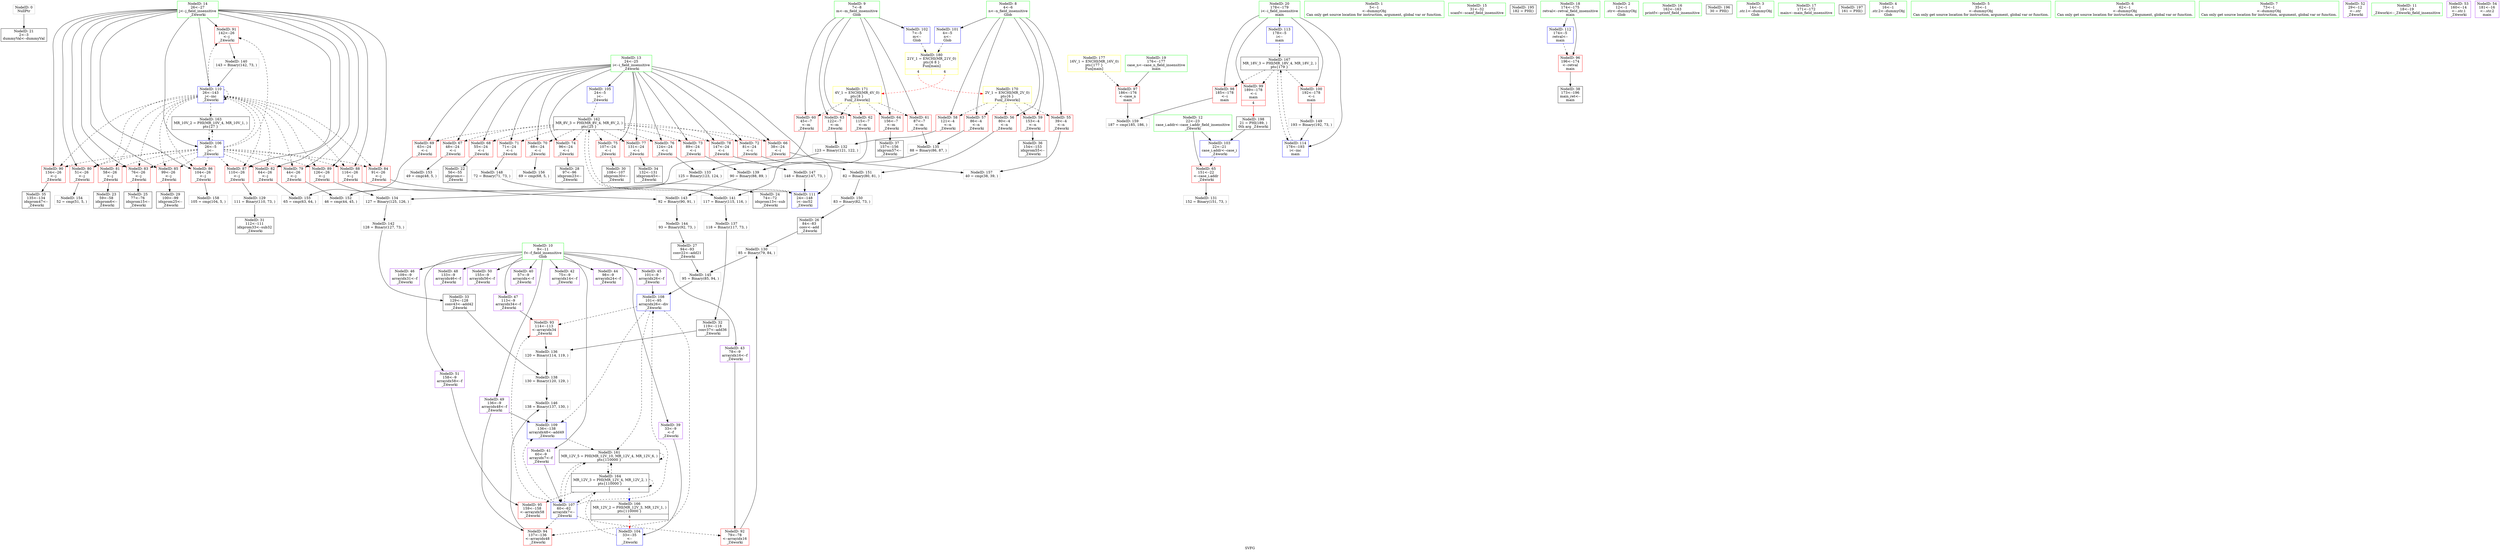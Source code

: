 digraph "SVFG" {
	label="SVFG";

	Node0x55bad9ab93f0 [shape=record,color=grey,label="{NodeID: 0\nNullPtr}"];
	Node0x55bad9ab93f0 -> Node0x55bad9ace8b0[style=solid];
	Node0x55bad9ae36b0 [shape=record,color=yellow,style=double,label="{NodeID: 180\n21V_1 = ENCHI(MR_21V_0)\npts\{6 8 \}\nFun[main]|{<s0>4|<s1>4}}"];
	Node0x55bad9ae36b0:s0 -> Node0x55bad9ae2380[style=dashed,color=red];
	Node0x55bad9ae36b0:s1 -> Node0x55bad9ae2ea0[style=dashed,color=red];
	Node0x55bad9acffa0 [shape=record,color=red,label="{NodeID: 97\n186\<--176\n\<--case_n\nmain\n}"];
	Node0x55bad9acffa0 -> Node0x55bad9ad91c0[style=solid];
	Node0x55bad9ace270 [shape=record,color=green,label="{NodeID: 14\n26\<--27\nj\<--j_field_insensitive\n_Z4worki\n}"];
	Node0x55bad9ace270 -> Node0x55bad9ad2820[style=solid];
	Node0x55bad9ace270 -> Node0x55bad9ad28f0[style=solid];
	Node0x55bad9ace270 -> Node0x55bad9ad29c0[style=solid];
	Node0x55bad9ace270 -> Node0x55bad9ad2a90[style=solid];
	Node0x55bad9ace270 -> Node0x55bad9ad2b60[style=solid];
	Node0x55bad9ace270 -> Node0x55bad9ad2c30[style=solid];
	Node0x55bad9ace270 -> Node0x55bad9ad2d00[style=solid];
	Node0x55bad9ace270 -> Node0x55bad9ad2dd0[style=solid];
	Node0x55bad9ace270 -> Node0x55bad9ad2ea0[style=solid];
	Node0x55bad9ace270 -> Node0x55bad9ad2f70[style=solid];
	Node0x55bad9ace270 -> Node0x55bad9ad3040[style=solid];
	Node0x55bad9ace270 -> Node0x55bad9ad3110[style=solid];
	Node0x55bad9ace270 -> Node0x55bad9ad31e0[style=solid];
	Node0x55bad9ace270 -> Node0x55bad9ad0750[style=solid];
	Node0x55bad9ace270 -> Node0x55bad9ad0a90[style=solid];
	Node0x55bad9ad0b60 [shape=record,color=blue,label="{NodeID: 111\n24\<--148\ni\<--inc52\n_Z4worki\n}"];
	Node0x55bad9ad0b60 -> Node0x55bad9adfb80[style=dashed];
	Node0x55bad9acee90 [shape=record,color=black,label="{NodeID: 28\n97\<--96\nidxprom23\<--\n_Z4worki\n}"];
	Node0x55bad9acf9f0 [shape=record,color=purple,label="{NodeID: 42\n75\<--9\narrayidx14\<--f\n_Z4worki\n}"];
	Node0x55bad9ad73c0 [shape=record,color=grey,label="{NodeID: 139\n90 = Binary(88, 89, )\n}"];
	Node0x55bad9ad73c0 -> Node0x55bad9ad79c0[style=solid];
	Node0x55bad9ad1570 [shape=record,color=red,label="{NodeID: 56\n80\<--4\n\<--n\n_Z4worki\n}"];
	Node0x55bad9ad1570 -> Node0x55bad9ad85c0[style=solid];
	Node0x55bad9ad88c0 [shape=record,color=grey,label="{NodeID: 153\n49 = cmp(48, 5, )\n}"];
	Node0x55bad9ad20d0 [shape=record,color=red,label="{NodeID: 70\n68\<--24\n\<--i\n_Z4worki\n}"];
	Node0x55bad9ad20d0 -> Node0x55bad9ad8d40[style=solid];
	Node0x55bad9ae1480 [shape=record,color=black,label="{NodeID: 167\nMR_18V_3 = PHI(MR_18V_4, MR_18V_2, )\npts\{179 \}\n}"];
	Node0x55bad9ae1480 -> Node0x55bad9ad0070[style=dashed];
	Node0x55bad9ae1480 -> Node0x55bad9ad0140[style=dashed];
	Node0x55bad9ae1480 -> Node0x55bad9ad0210[style=dashed];
	Node0x55bad9ae1480 -> Node0x55bad9ad0dd0[style=dashed];
	Node0x55bad9ad2c30 [shape=record,color=red,label="{NodeID: 84\n91\<--26\n\<--j\n_Z4worki\n}"];
	Node0x55bad9ad2c30 -> Node0x55bad9ad79c0[style=solid];
	Node0x55bad9ab82b0 [shape=record,color=green,label="{NodeID: 1\n5\<--1\n\<--dummyObj\nCan only get source location for instruction, argument, global var or function.}"];
	Node0x55bad9ad0070 [shape=record,color=red,label="{NodeID: 98\n185\<--178\n\<--i\nmain\n}"];
	Node0x55bad9ad0070 -> Node0x55bad9ad91c0[style=solid];
	Node0x55bad9ace340 [shape=record,color=green,label="{NodeID: 15\n31\<--32\nscanf\<--scanf_field_insensitive\n}"];
	Node0x55bad98fab60 [shape=record,color=black,label="{NodeID: 195\n182 = PHI()\n}"];
	Node0x55bad9ad0c30 [shape=record,color=blue,label="{NodeID: 112\n174\<--5\nretval\<--\nmain\n}"];
	Node0x55bad9ad0c30 -> Node0x55bad9acfed0[style=dashed];
	Node0x55bad9acef60 [shape=record,color=black,label="{NodeID: 29\n100\<--99\nidxprom25\<--\n_Z4worki\n}"];
	Node0x55bad9acfac0 [shape=record,color=purple,label="{NodeID: 43\n78\<--9\narrayidx16\<--f\n_Z4worki\n}"];
	Node0x55bad9acfac0 -> Node0x55bad9ad32b0[style=solid];
	Node0x55bad9ad7540 [shape=record,color=grey,label="{NodeID: 140\n143 = Binary(142, 73, )\n}"];
	Node0x55bad9ad7540 -> Node0x55bad9ad0a90[style=solid];
	Node0x55bad9ad1640 [shape=record,color=red,label="{NodeID: 57\n86\<--4\n\<--n\n_Z4worki\n}"];
	Node0x55bad9ad1640 -> Node0x55bad9ad6dc0[style=solid];
	Node0x55bad9ad8a40 [shape=record,color=grey,label="{NodeID: 154\n52 = cmp(51, 5, )\n}"];
	Node0x55bad9ad21a0 [shape=record,color=red,label="{NodeID: 71\n71\<--24\n\<--i\n_Z4worki\n}"];
	Node0x55bad9ad21a0 -> Node0x55bad9ad8140[style=solid];
	Node0x55bad9ad2d00 [shape=record,color=red,label="{NodeID: 85\n99\<--26\n\<--j\n_Z4worki\n}"];
	Node0x55bad9ad2d00 -> Node0x55bad9acef60[style=solid];
	Node0x55bad9acd320 [shape=record,color=green,label="{NodeID: 2\n12\<--1\n.str\<--dummyObj\nGlob }"];
	Node0x55bad9ad0140 [shape=record,color=red,label="{NodeID: 99\n189\<--178\n\<--i\nmain\n|{<s0>4}}"];
	Node0x55bad9ad0140:s0 -> Node0x55bad9aed210[style=solid,color=red];
	Node0x55bad9ace440 [shape=record,color=green,label="{NodeID: 16\n162\<--163\nprintf\<--printf_field_insensitive\n}"];
	Node0x55bad9aed010 [shape=record,color=black,label="{NodeID: 196\n30 = PHI()\n}"];
	Node0x55bad9ad0d00 [shape=record,color=blue,label="{NodeID: 113\n178\<--5\ni\<--\nmain\n}"];
	Node0x55bad9ad0d00 -> Node0x55bad9ae1480[style=dashed];
	Node0x55bad9acf030 [shape=record,color=black,label="{NodeID: 30\n108\<--107\nidxprom30\<--\n_Z4worki\n}"];
	Node0x55bad9acfb90 [shape=record,color=purple,label="{NodeID: 44\n98\<--9\narrayidx24\<--f\n_Z4worki\n}"];
	Node0x55bad9ad76c0 [shape=record,color=grey,label="{NodeID: 141\n117 = Binary(115, 116, )\n}"];
	Node0x55bad9ad76c0 -> Node0x55bad9ad70c0[style=solid];
	Node0x55bad9ad1710 [shape=record,color=red,label="{NodeID: 58\n121\<--4\n\<--n\n_Z4worki\n}"];
	Node0x55bad9ad1710 -> Node0x55bad9ad6940[style=solid];
	Node0x55bad9ad8bc0 [shape=record,color=grey,label="{NodeID: 155\n65 = cmp(63, 64, )\n}"];
	Node0x55bad9ad2270 [shape=record,color=red,label="{NodeID: 72\n81\<--24\n\<--i\n_Z4worki\n}"];
	Node0x55bad9ad2270 -> Node0x55bad9ad85c0[style=solid];
	Node0x55bad9ad2dd0 [shape=record,color=red,label="{NodeID: 86\n104\<--26\n\<--j\n_Z4worki\n}"];
	Node0x55bad9ad2dd0 -> Node0x55bad9ad9040[style=solid];
	Node0x55bad9acd3b0 [shape=record,color=green,label="{NodeID: 3\n14\<--1\n.str.1\<--dummyObj\nGlob }"];
	Node0x55bad9ad0210 [shape=record,color=red,label="{NodeID: 100\n192\<--178\n\<--i\nmain\n}"];
	Node0x55bad9ad0210 -> Node0x55bad9ad82c0[style=solid];
	Node0x55bad9ace540 [shape=record,color=green,label="{NodeID: 17\n171\<--172\nmain\<--main_field_insensitive\n}"];
	Node0x55bad9aed110 [shape=record,color=black,label="{NodeID: 197\n161 = PHI()\n}"];
	Node0x55bad9ad0dd0 [shape=record,color=blue,label="{NodeID: 114\n178\<--193\ni\<--inc\nmain\n}"];
	Node0x55bad9ad0dd0 -> Node0x55bad9ae1480[style=dashed];
	Node0x55bad9acf100 [shape=record,color=black,label="{NodeID: 31\n112\<--111\nidxprom33\<--sub32\n_Z4worki\n}"];
	Node0x55bad9acfc60 [shape=record,color=purple,label="{NodeID: 45\n101\<--9\narrayidx26\<--f\n_Z4worki\n}"];
	Node0x55bad9acfc60 -> Node0x55bad9ad08f0[style=solid];
	Node0x55bad9ad7840 [shape=record,color=grey,label="{NodeID: 142\n128 = Binary(127, 73, )\n}"];
	Node0x55bad9ad7840 -> Node0x55bad9acf2a0[style=solid];
	Node0x55bad9ad17e0 [shape=record,color=red,label="{NodeID: 59\n153\<--4\n\<--n\n_Z4worki\n}"];
	Node0x55bad9ad17e0 -> Node0x55bad9acf510[style=solid];
	Node0x55bad9ad8d40 [shape=record,color=grey,label="{NodeID: 156\n69 = cmp(68, 5, )\n}"];
	Node0x55bad9ad2340 [shape=record,color=red,label="{NodeID: 73\n89\<--24\n\<--i\n_Z4worki\n}"];
	Node0x55bad9ad2340 -> Node0x55bad9ad73c0[style=solid];
	Node0x55bad9ae2380 [shape=record,color=yellow,style=double,label="{NodeID: 170\n2V_1 = ENCHI(MR_2V_0)\npts\{6 \}\nFun[_Z4worki]}"];
	Node0x55bad9ae2380 -> Node0x55bad9ad14a0[style=dashed];
	Node0x55bad9ae2380 -> Node0x55bad9ad1570[style=dashed];
	Node0x55bad9ae2380 -> Node0x55bad9ad1640[style=dashed];
	Node0x55bad9ae2380 -> Node0x55bad9ad1710[style=dashed];
	Node0x55bad9ae2380 -> Node0x55bad9ad17e0[style=dashed];
	Node0x55bad9ad2ea0 [shape=record,color=red,label="{NodeID: 87\n110\<--26\n\<--j\n_Z4worki\n}"];
	Node0x55bad9ad2ea0 -> Node0x55bad9ad64c0[style=solid];
	Node0x55bad9acd440 [shape=record,color=green,label="{NodeID: 4\n16\<--1\n.str.2\<--dummyObj\nGlob }"];
	Node0x55bad9ad02e0 [shape=record,color=blue,label="{NodeID: 101\n4\<--5\nn\<--\nGlob }"];
	Node0x55bad9ad02e0 -> Node0x55bad9ae36b0[style=dashed];
	Node0x55bad9ace640 [shape=record,color=green,label="{NodeID: 18\n174\<--175\nretval\<--retval_field_insensitive\nmain\n}"];
	Node0x55bad9ace640 -> Node0x55bad9acfed0[style=solid];
	Node0x55bad9ace640 -> Node0x55bad9ad0c30[style=solid];
	Node0x55bad9aed210 [shape=record,color=black,label="{NodeID: 198\n21 = PHI(189, )\n0th arg _Z4worki }"];
	Node0x55bad9aed210 -> Node0x55bad9ad04e0[style=solid];
	Node0x55bad9acf1d0 [shape=record,color=black,label="{NodeID: 32\n119\<--118\nconv37\<--add36\n_Z4worki\n}"];
	Node0x55bad9acf1d0 -> Node0x55bad9ad6f40[style=solid];
	Node0x55bad9ad64c0 [shape=record,color=grey,label="{NodeID: 129\n111 = Binary(110, 73, )\n}"];
	Node0x55bad9ad64c0 -> Node0x55bad9acf100[style=solid];
	Node0x55bad9acfd30 [shape=record,color=purple,label="{NodeID: 46\n109\<--9\narrayidx31\<--f\n_Z4worki\n}"];
	Node0x55bad9ad79c0 [shape=record,color=grey,label="{NodeID: 143\n92 = Binary(90, 91, )\n}"];
	Node0x55bad9ad79c0 -> Node0x55bad9ad7b40[style=solid];
	Node0x55bad9ad18b0 [shape=record,color=red,label="{NodeID: 60\n45\<--7\n\<--m\n_Z4worki\n}"];
	Node0x55bad9ad18b0 -> Node0x55bad9ad8740[style=solid];
	Node0x55bad9ad8ec0 [shape=record,color=grey,label="{NodeID: 157\n40 = cmp(38, 39, )\n}"];
	Node0x55bad9ad2410 [shape=record,color=red,label="{NodeID: 74\n96\<--24\n\<--i\n_Z4worki\n}"];
	Node0x55bad9ad2410 -> Node0x55bad9acee90[style=solid];
	Node0x55bad9ae2ea0 [shape=record,color=yellow,style=double,label="{NodeID: 171\n4V_1 = ENCHI(MR_4V_0)\npts\{8 \}\nFun[_Z4worki]}"];
	Node0x55bad9ae2ea0 -> Node0x55bad9ad18b0[style=dashed];
	Node0x55bad9ae2ea0 -> Node0x55bad9ad1980[style=dashed];
	Node0x55bad9ae2ea0 -> Node0x55bad9ad1a50[style=dashed];
	Node0x55bad9ae2ea0 -> Node0x55bad9ad1b20[style=dashed];
	Node0x55bad9ae2ea0 -> Node0x55bad9ad1bf0[style=dashed];
	Node0x55bad9ad2f70 [shape=record,color=red,label="{NodeID: 88\n116\<--26\n\<--j\n_Z4worki\n}"];
	Node0x55bad9ad2f70 -> Node0x55bad9ad76c0[style=solid];
	Node0x55bad9acd4d0 [shape=record,color=green,label="{NodeID: 5\n35\<--1\n\<--dummyObj\nCan only get source location for instruction, argument, global var or function.}"];
	Node0x55bad9ad03e0 [shape=record,color=blue,label="{NodeID: 102\n7\<--5\nm\<--\nGlob }"];
	Node0x55bad9ad03e0 -> Node0x55bad9ae36b0[style=dashed];
	Node0x55bad9ace710 [shape=record,color=green,label="{NodeID: 19\n176\<--177\ncase_n\<--case_n_field_insensitive\nmain\n}"];
	Node0x55bad9ace710 -> Node0x55bad9acffa0[style=solid];
	Node0x55bad9acf2a0 [shape=record,color=black,label="{NodeID: 33\n129\<--128\nconv43\<--add42\n_Z4worki\n}"];
	Node0x55bad9acf2a0 -> Node0x55bad9ad7240[style=solid];
	Node0x55bad9ad6640 [shape=record,color=grey,label="{NodeID: 130\n85 = Binary(79, 84, )\n}"];
	Node0x55bad9ad6640 -> Node0x55bad9ad7cc0[style=solid];
	Node0x55bad9acfe00 [shape=record,color=purple,label="{NodeID: 47\n113\<--9\narrayidx34\<--f\n_Z4worki\n}"];
	Node0x55bad9acfe00 -> Node0x55bad9ad3380[style=solid];
	Node0x55bad9ad7b40 [shape=record,color=grey,label="{NodeID: 144\n93 = Binary(92, 73, )\n}"];
	Node0x55bad9ad7b40 -> Node0x55bad9acedc0[style=solid];
	Node0x55bad9ad1980 [shape=record,color=red,label="{NodeID: 61\n87\<--7\n\<--m\n_Z4worki\n}"];
	Node0x55bad9ad1980 -> Node0x55bad9ad6dc0[style=solid];
	Node0x55bad9ad9040 [shape=record,color=grey,label="{NodeID: 158\n105 = cmp(104, 5, )\n}"];
	Node0x55bad9ad24e0 [shape=record,color=red,label="{NodeID: 75\n107\<--24\n\<--i\n_Z4worki\n}"];
	Node0x55bad9ad24e0 -> Node0x55bad9acf030[style=solid];
	Node0x55bad9ad3040 [shape=record,color=red,label="{NodeID: 89\n126\<--26\n\<--j\n_Z4worki\n}"];
	Node0x55bad9ad3040 -> Node0x55bad9ad6c40[style=solid];
	Node0x55bad9acdd10 [shape=record,color=green,label="{NodeID: 6\n62\<--1\n\<--dummyObj\nCan only get source location for instruction, argument, global var or function.}"];
	Node0x55bad9ad04e0 [shape=record,color=blue,label="{NodeID: 103\n22\<--21\ncase_i.addr\<--case_i\n_Z4worki\n}"];
	Node0x55bad9ad04e0 -> Node0x55bad9ad1cc0[style=dashed];
	Node0x55bad9ace7e0 [shape=record,color=green,label="{NodeID: 20\n178\<--179\ni\<--i_field_insensitive\nmain\n}"];
	Node0x55bad9ace7e0 -> Node0x55bad9ad0070[style=solid];
	Node0x55bad9ace7e0 -> Node0x55bad9ad0140[style=solid];
	Node0x55bad9ace7e0 -> Node0x55bad9ad0210[style=solid];
	Node0x55bad9ace7e0 -> Node0x55bad9ad0d00[style=solid];
	Node0x55bad9ace7e0 -> Node0x55bad9ad0dd0[style=solid];
	Node0x55bad9acf370 [shape=record,color=black,label="{NodeID: 34\n132\<--131\nidxprom45\<--\n_Z4worki\n}"];
	Node0x55bad9ad67c0 [shape=record,color=grey,label="{NodeID: 131\n152 = Binary(151, 73, )\n}"];
	Node0x55bad9ad0ef0 [shape=record,color=purple,label="{NodeID: 48\n133\<--9\narrayidx46\<--f\n_Z4worki\n}"];
	Node0x55bad9ad7cc0 [shape=record,color=grey,label="{NodeID: 145\n95 = Binary(85, 94, )\n}"];
	Node0x55bad9ad7cc0 -> Node0x55bad9ad08f0[style=solid];
	Node0x55bad9ad1a50 [shape=record,color=red,label="{NodeID: 62\n115\<--7\n\<--m\n_Z4worki\n}"];
	Node0x55bad9ad1a50 -> Node0x55bad9ad76c0[style=solid];
	Node0x55bad9ad91c0 [shape=record,color=grey,label="{NodeID: 159\n187 = cmp(185, 186, )\n}"];
	Node0x55bad9ad25b0 [shape=record,color=red,label="{NodeID: 76\n124\<--24\n\<--i\n_Z4worki\n}"];
	Node0x55bad9ad25b0 -> Node0x55bad9ad6ac0[style=solid];
	Node0x55bad9ad3110 [shape=record,color=red,label="{NodeID: 90\n134\<--26\n\<--j\n_Z4worki\n}"];
	Node0x55bad9ad3110 -> Node0x55bad9acf440[style=solid];
	Node0x55bad9acdda0 [shape=record,color=green,label="{NodeID: 7\n73\<--1\n\<--dummyObj\nCan only get source location for instruction, argument, global var or function.}"];
	Node0x55bad9ad05b0 [shape=record,color=blue,label="{NodeID: 104\n33\<--35\n\<--\n_Z4worki\n}"];
	Node0x55bad9ad05b0 -> Node0x55bad9ae0580[style=dashed];
	Node0x55bad9ace8b0 [shape=record,color=black,label="{NodeID: 21\n2\<--3\ndummyVal\<--dummyVal\n}"];
	Node0x55bad9acf440 [shape=record,color=black,label="{NodeID: 35\n135\<--134\nidxprom47\<--\n_Z4worki\n}"];
	Node0x55bad9ad6940 [shape=record,color=grey,label="{NodeID: 132\n123 = Binary(121, 122, )\n}"];
	Node0x55bad9ad6940 -> Node0x55bad9ad6ac0[style=solid];
	Node0x55bad9ad0fc0 [shape=record,color=purple,label="{NodeID: 49\n136\<--9\narrayidx48\<--f\n_Z4worki\n}"];
	Node0x55bad9ad0fc0 -> Node0x55bad9ad3450[style=solid];
	Node0x55bad9ad0fc0 -> Node0x55bad9ad09c0[style=solid];
	Node0x55bad9ad7e40 [shape=record,color=grey,label="{NodeID: 146\n138 = Binary(137, 130, )\n}"];
	Node0x55bad9ad7e40 -> Node0x55bad9ad09c0[style=solid];
	Node0x55bad9ad1b20 [shape=record,color=red,label="{NodeID: 63\n122\<--7\n\<--m\n_Z4worki\n}"];
	Node0x55bad9ad1b20 -> Node0x55bad9ad6940[style=solid];
	Node0x55bad9ad2680 [shape=record,color=red,label="{NodeID: 77\n131\<--24\n\<--i\n_Z4worki\n}"];
	Node0x55bad9ad2680 -> Node0x55bad9acf370[style=solid];
	Node0x55bad9ad31e0 [shape=record,color=red,label="{NodeID: 91\n142\<--26\n\<--j\n_Z4worki\n}"];
	Node0x55bad9ad31e0 -> Node0x55bad9ad7540[style=solid];
	Node0x55bad9acde30 [shape=record,color=green,label="{NodeID: 8\n4\<--6\nn\<--n_field_insensitive\nGlob }"];
	Node0x55bad9acde30 -> Node0x55bad9ad14a0[style=solid];
	Node0x55bad9acde30 -> Node0x55bad9ad1570[style=solid];
	Node0x55bad9acde30 -> Node0x55bad9ad1640[style=solid];
	Node0x55bad9acde30 -> Node0x55bad9ad1710[style=solid];
	Node0x55bad9acde30 -> Node0x55bad9ad17e0[style=solid];
	Node0x55bad9acde30 -> Node0x55bad9ad02e0[style=solid];
	Node0x55bad9ad0680 [shape=record,color=blue,label="{NodeID: 105\n24\<--5\ni\<--\n_Z4worki\n}"];
	Node0x55bad9ad0680 -> Node0x55bad9adfb80[style=dashed];
	Node0x55bad9ace9b0 [shape=record,color=black,label="{NodeID: 22\n56\<--55\nidxprom\<--\n_Z4worki\n}"];
	Node0x55bad9acf510 [shape=record,color=black,label="{NodeID: 36\n154\<--153\nidxprom55\<--\n_Z4worki\n}"];
	Node0x55bad9ad6ac0 [shape=record,color=grey,label="{NodeID: 133\n125 = Binary(123, 124, )\n}"];
	Node0x55bad9ad6ac0 -> Node0x55bad9ad6c40[style=solid];
	Node0x55bad9ad1090 [shape=record,color=purple,label="{NodeID: 50\n155\<--9\narrayidx56\<--f\n_Z4worki\n}"];
	Node0x55bad9ad7fc0 [shape=record,color=grey,label="{NodeID: 147\n148 = Binary(147, 73, )\n}"];
	Node0x55bad9ad7fc0 -> Node0x55bad9ad0b60[style=solid];
	Node0x55bad9ad1bf0 [shape=record,color=red,label="{NodeID: 64\n156\<--7\n\<--m\n_Z4worki\n}"];
	Node0x55bad9ad1bf0 -> Node0x55bad9acf5e0[style=solid];
	Node0x55bad9adf680 [shape=record,color=black,label="{NodeID: 161\nMR_12V_5 = PHI(MR_12V_10, MR_12V_4, MR_12V_6, )\npts\{110000 \}\n}"];
	Node0x55bad9adf680 -> Node0x55bad9ad0820[style=dashed];
	Node0x55bad9adf680 -> Node0x55bad9adf680[style=dashed];
	Node0x55bad9adf680 -> Node0x55bad9ae0580[style=dashed];
	Node0x55bad9ad2750 [shape=record,color=red,label="{NodeID: 78\n147\<--24\n\<--i\n_Z4worki\n}"];
	Node0x55bad9ad2750 -> Node0x55bad9ad7fc0[style=solid];
	Node0x55bad9ad32b0 [shape=record,color=red,label="{NodeID: 92\n79\<--78\n\<--arrayidx16\n_Z4worki\n}"];
	Node0x55bad9ad32b0 -> Node0x55bad9ad6640[style=solid];
	Node0x55bad9acdec0 [shape=record,color=green,label="{NodeID: 9\n7\<--8\nm\<--m_field_insensitive\nGlob }"];
	Node0x55bad9acdec0 -> Node0x55bad9ad18b0[style=solid];
	Node0x55bad9acdec0 -> Node0x55bad9ad1980[style=solid];
	Node0x55bad9acdec0 -> Node0x55bad9ad1a50[style=solid];
	Node0x55bad9acdec0 -> Node0x55bad9ad1b20[style=solid];
	Node0x55bad9acdec0 -> Node0x55bad9ad1bf0[style=solid];
	Node0x55bad9acdec0 -> Node0x55bad9ad03e0[style=solid];
	Node0x55bad9ad0750 [shape=record,color=blue,label="{NodeID: 106\n26\<--5\nj\<--\n_Z4worki\n}"];
	Node0x55bad9ad0750 -> Node0x55bad9ad2820[style=dashed];
	Node0x55bad9ad0750 -> Node0x55bad9ad28f0[style=dashed];
	Node0x55bad9ad0750 -> Node0x55bad9ad29c0[style=dashed];
	Node0x55bad9ad0750 -> Node0x55bad9ad2a90[style=dashed];
	Node0x55bad9ad0750 -> Node0x55bad9ad2b60[style=dashed];
	Node0x55bad9ad0750 -> Node0x55bad9ad2c30[style=dashed];
	Node0x55bad9ad0750 -> Node0x55bad9ad2d00[style=dashed];
	Node0x55bad9ad0750 -> Node0x55bad9ad2dd0[style=dashed];
	Node0x55bad9ad0750 -> Node0x55bad9ad2ea0[style=dashed];
	Node0x55bad9ad0750 -> Node0x55bad9ad2f70[style=dashed];
	Node0x55bad9ad0750 -> Node0x55bad9ad3040[style=dashed];
	Node0x55bad9ad0750 -> Node0x55bad9ad3110[style=dashed];
	Node0x55bad9ad0750 -> Node0x55bad9ad31e0[style=dashed];
	Node0x55bad9ad0750 -> Node0x55bad9ad0a90[style=dashed];
	Node0x55bad9ad0750 -> Node0x55bad9ae0080[style=dashed];
	Node0x55bad9acea80 [shape=record,color=black,label="{NodeID: 23\n59\<--58\nidxprom6\<--\n_Z4worki\n}"];
	Node0x55bad9acf5e0 [shape=record,color=black,label="{NodeID: 37\n157\<--156\nidxprom57\<--\n_Z4worki\n}"];
	Node0x55bad9ad6c40 [shape=record,color=grey,label="{NodeID: 134\n127 = Binary(125, 126, )\n}"];
	Node0x55bad9ad6c40 -> Node0x55bad9ad7840[style=solid];
	Node0x55bad9ad1160 [shape=record,color=purple,label="{NodeID: 51\n158\<--9\narrayidx58\<--f\n_Z4worki\n}"];
	Node0x55bad9ad1160 -> Node0x55bad9ad3520[style=solid];
	Node0x55bad9ad8140 [shape=record,color=grey,label="{NodeID: 148\n72 = Binary(71, 73, )\n}"];
	Node0x55bad9ad8140 -> Node0x55bad9aceb50[style=solid];
	Node0x55bad9ad1cc0 [shape=record,color=red,label="{NodeID: 65\n151\<--22\n\<--case_i.addr\n_Z4worki\n}"];
	Node0x55bad9ad1cc0 -> Node0x55bad9ad67c0[style=solid];
	Node0x55bad9adfb80 [shape=record,color=black,label="{NodeID: 162\nMR_8V_3 = PHI(MR_8V_4, MR_8V_2, )\npts\{25 \}\n}"];
	Node0x55bad9adfb80 -> Node0x55bad9ad1d90[style=dashed];
	Node0x55bad9adfb80 -> Node0x55bad9ad1e60[style=dashed];
	Node0x55bad9adfb80 -> Node0x55bad9ad1f30[style=dashed];
	Node0x55bad9adfb80 -> Node0x55bad9ad2000[style=dashed];
	Node0x55bad9adfb80 -> Node0x55bad9ad20d0[style=dashed];
	Node0x55bad9adfb80 -> Node0x55bad9ad21a0[style=dashed];
	Node0x55bad9adfb80 -> Node0x55bad9ad2270[style=dashed];
	Node0x55bad9adfb80 -> Node0x55bad9ad2340[style=dashed];
	Node0x55bad9adfb80 -> Node0x55bad9ad2410[style=dashed];
	Node0x55bad9adfb80 -> Node0x55bad9ad24e0[style=dashed];
	Node0x55bad9adfb80 -> Node0x55bad9ad25b0[style=dashed];
	Node0x55bad9adfb80 -> Node0x55bad9ad2680[style=dashed];
	Node0x55bad9adfb80 -> Node0x55bad9ad2750[style=dashed];
	Node0x55bad9adfb80 -> Node0x55bad9ad0b60[style=dashed];
	Node0x55bad9ad2820 [shape=record,color=red,label="{NodeID: 79\n44\<--26\n\<--j\n_Z4worki\n}"];
	Node0x55bad9ad2820 -> Node0x55bad9ad8740[style=solid];
	Node0x55bad9ad3380 [shape=record,color=red,label="{NodeID: 93\n114\<--113\n\<--arrayidx34\n_Z4worki\n}"];
	Node0x55bad9ad3380 -> Node0x55bad9ad6f40[style=solid];
	Node0x55bad9acdf50 [shape=record,color=green,label="{NodeID: 10\n9\<--11\nf\<--f_field_insensitive\nGlob }"];
	Node0x55bad9acdf50 -> Node0x55bad9acf780[style=solid];
	Node0x55bad9acdf50 -> Node0x55bad9acf850[style=solid];
	Node0x55bad9acdf50 -> Node0x55bad9acf920[style=solid];
	Node0x55bad9acdf50 -> Node0x55bad9acf9f0[style=solid];
	Node0x55bad9acdf50 -> Node0x55bad9acfac0[style=solid];
	Node0x55bad9acdf50 -> Node0x55bad9acfb90[style=solid];
	Node0x55bad9acdf50 -> Node0x55bad9acfc60[style=solid];
	Node0x55bad9acdf50 -> Node0x55bad9acfd30[style=solid];
	Node0x55bad9acdf50 -> Node0x55bad9acfe00[style=solid];
	Node0x55bad9acdf50 -> Node0x55bad9ad0ef0[style=solid];
	Node0x55bad9acdf50 -> Node0x55bad9ad0fc0[style=solid];
	Node0x55bad9acdf50 -> Node0x55bad9ad1090[style=solid];
	Node0x55bad9acdf50 -> Node0x55bad9ad1160[style=solid];
	Node0x55bad9ad0820 [shape=record,color=blue,label="{NodeID: 107\n60\<--62\narrayidx7\<--\n_Z4worki\n}"];
	Node0x55bad9ad0820 -> Node0x55bad9ad32b0[style=dashed];
	Node0x55bad9ad0820 -> Node0x55bad9ad3380[style=dashed];
	Node0x55bad9ad0820 -> Node0x55bad9ad3450[style=dashed];
	Node0x55bad9ad0820 -> Node0x55bad9ad08f0[style=dashed];
	Node0x55bad9ad0820 -> Node0x55bad9ad09c0[style=dashed];
	Node0x55bad9ad0820 -> Node0x55bad9adf680[style=dashed];
	Node0x55bad9aceb50 [shape=record,color=black,label="{NodeID: 24\n74\<--72\nidxprom13\<--sub\n_Z4worki\n}"];
	Node0x55bad9acf6b0 [shape=record,color=black,label="{NodeID: 38\n173\<--196\nmain_ret\<--\nmain\n}"];
	Node0x55bad9ad6dc0 [shape=record,color=grey,label="{NodeID: 135\n88 = Binary(86, 87, )\n}"];
	Node0x55bad9ad6dc0 -> Node0x55bad9ad73c0[style=solid];
	Node0x55bad9ad1230 [shape=record,color=purple,label="{NodeID: 52\n29\<--12\n\<--.str\n_Z4worki\n}"];
	Node0x55bad9ad82c0 [shape=record,color=grey,label="{NodeID: 149\n193 = Binary(192, 73, )\n}"];
	Node0x55bad9ad82c0 -> Node0x55bad9ad0dd0[style=solid];
	Node0x55bad9ad1d90 [shape=record,color=red,label="{NodeID: 66\n38\<--24\n\<--i\n_Z4worki\n}"];
	Node0x55bad9ad1d90 -> Node0x55bad9ad8ec0[style=solid];
	Node0x55bad9ae0080 [shape=record,color=black,label="{NodeID: 163\nMR_10V_2 = PHI(MR_10V_4, MR_10V_1, )\npts\{27 \}\n}"];
	Node0x55bad9ae0080 -> Node0x55bad9ad0750[style=dashed];
	Node0x55bad9ad28f0 [shape=record,color=red,label="{NodeID: 80\n51\<--26\n\<--j\n_Z4worki\n}"];
	Node0x55bad9ad28f0 -> Node0x55bad9ad8a40[style=solid];
	Node0x55bad9ae3410 [shape=record,color=yellow,style=double,label="{NodeID: 177\n16V_1 = ENCHI(MR_16V_0)\npts\{177 \}\nFun[main]}"];
	Node0x55bad9ae3410 -> Node0x55bad9acffa0[style=dashed];
	Node0x55bad9ad3450 [shape=record,color=red,label="{NodeID: 94\n137\<--136\n\<--arrayidx48\n_Z4worki\n}"];
	Node0x55bad9ad3450 -> Node0x55bad9ad7e40[style=solid];
	Node0x55bad9ace010 [shape=record,color=green,label="{NodeID: 11\n18\<--19\n_Z4worki\<--_Z4worki_field_insensitive\n}"];
	Node0x55bad9ad08f0 [shape=record,color=blue,label="{NodeID: 108\n101\<--95\narrayidx26\<--div\n_Z4worki\n}"];
	Node0x55bad9ad08f0 -> Node0x55bad9ad3380[style=dashed];
	Node0x55bad9ad08f0 -> Node0x55bad9ad3450[style=dashed];
	Node0x55bad9ad08f0 -> Node0x55bad9ad09c0[style=dashed];
	Node0x55bad9ad08f0 -> Node0x55bad9adf680[style=dashed];
	Node0x55bad9acec20 [shape=record,color=black,label="{NodeID: 25\n77\<--76\nidxprom15\<--\n_Z4worki\n}"];
	Node0x55bad9acf780 [shape=record,color=purple,label="{NodeID: 39\n33\<--9\n\<--f\n_Z4worki\n}"];
	Node0x55bad9acf780 -> Node0x55bad9ad05b0[style=solid];
	Node0x55bad9ad6f40 [shape=record,color=grey,label="{NodeID: 136\n120 = Binary(114, 119, )\n}"];
	Node0x55bad9ad6f40 -> Node0x55bad9ad7240[style=solid];
	Node0x55bad9ad1300 [shape=record,color=purple,label="{NodeID: 53\n160\<--14\n\<--.str.1\n_Z4worki\n}"];
	Node0x55bad9ad8440 [shape=record,color=grey,label="{NodeID: 150\n83 = Binary(82, 73, )\n}"];
	Node0x55bad9ad8440 -> Node0x55bad9acecf0[style=solid];
	Node0x55bad9ad1e60 [shape=record,color=red,label="{NodeID: 67\n48\<--24\n\<--i\n_Z4worki\n}"];
	Node0x55bad9ad1e60 -> Node0x55bad9ad88c0[style=solid];
	Node0x55bad9ae0580 [shape=record,color=black,label="{NodeID: 164\nMR_12V_3 = PHI(MR_12V_4, MR_12V_2, )\npts\{110000 \}\n|{|<s4>4}}"];
	Node0x55bad9ae0580 -> Node0x55bad9ad3520[style=dashed];
	Node0x55bad9ae0580 -> Node0x55bad9ad0820[style=dashed];
	Node0x55bad9ae0580 -> Node0x55bad9adf680[style=dashed];
	Node0x55bad9ae0580 -> Node0x55bad9ae0580[style=dashed];
	Node0x55bad9ae0580:s4 -> Node0x55bad9ae0f80[style=dashed,color=blue];
	Node0x55bad9ad29c0 [shape=record,color=red,label="{NodeID: 81\n58\<--26\n\<--j\n_Z4worki\n}"];
	Node0x55bad9ad29c0 -> Node0x55bad9acea80[style=solid];
	Node0x55bad9ad3520 [shape=record,color=red,label="{NodeID: 95\n159\<--158\n\<--arrayidx58\n_Z4worki\n}"];
	Node0x55bad9ace0d0 [shape=record,color=green,label="{NodeID: 12\n22\<--23\ncase_i.addr\<--case_i.addr_field_insensitive\n_Z4worki\n}"];
	Node0x55bad9ace0d0 -> Node0x55bad9ad1cc0[style=solid];
	Node0x55bad9ace0d0 -> Node0x55bad9ad04e0[style=solid];
	Node0x55bad9ad09c0 [shape=record,color=blue,label="{NodeID: 109\n136\<--138\narrayidx48\<--add49\n_Z4worki\n}"];
	Node0x55bad9ad09c0 -> Node0x55bad9adf680[style=dashed];
	Node0x55bad9acecf0 [shape=record,color=black,label="{NodeID: 26\n84\<--83\nconv\<--add\n_Z4worki\n}"];
	Node0x55bad9acecf0 -> Node0x55bad9ad6640[style=solid];
	Node0x55bad9acf850 [shape=record,color=purple,label="{NodeID: 40\n57\<--9\narrayidx\<--f\n_Z4worki\n}"];
	Node0x55bad9ad70c0 [shape=record,color=grey,label="{NodeID: 137\n118 = Binary(117, 73, )\n}"];
	Node0x55bad9ad70c0 -> Node0x55bad9acf1d0[style=solid];
	Node0x55bad9ad13d0 [shape=record,color=purple,label="{NodeID: 54\n181\<--16\n\<--.str.2\nmain\n}"];
	Node0x55bad9ad85c0 [shape=record,color=grey,label="{NodeID: 151\n82 = Binary(80, 81, )\n}"];
	Node0x55bad9ad85c0 -> Node0x55bad9ad8440[style=solid];
	Node0x55bad9ad1f30 [shape=record,color=red,label="{NodeID: 68\n55\<--24\n\<--i\n_Z4worki\n}"];
	Node0x55bad9ad1f30 -> Node0x55bad9ace9b0[style=solid];
	Node0x55bad9ad2a90 [shape=record,color=red,label="{NodeID: 82\n64\<--26\n\<--j\n_Z4worki\n}"];
	Node0x55bad9ad2a90 -> Node0x55bad9ad8bc0[style=solid];
	Node0x55bad9acfed0 [shape=record,color=red,label="{NodeID: 96\n196\<--174\n\<--retval\nmain\n}"];
	Node0x55bad9acfed0 -> Node0x55bad9acf6b0[style=solid];
	Node0x55bad9ace1a0 [shape=record,color=green,label="{NodeID: 13\n24\<--25\ni\<--i_field_insensitive\n_Z4worki\n}"];
	Node0x55bad9ace1a0 -> Node0x55bad9ad1d90[style=solid];
	Node0x55bad9ace1a0 -> Node0x55bad9ad1e60[style=solid];
	Node0x55bad9ace1a0 -> Node0x55bad9ad1f30[style=solid];
	Node0x55bad9ace1a0 -> Node0x55bad9ad2000[style=solid];
	Node0x55bad9ace1a0 -> Node0x55bad9ad20d0[style=solid];
	Node0x55bad9ace1a0 -> Node0x55bad9ad21a0[style=solid];
	Node0x55bad9ace1a0 -> Node0x55bad9ad2270[style=solid];
	Node0x55bad9ace1a0 -> Node0x55bad9ad2340[style=solid];
	Node0x55bad9ace1a0 -> Node0x55bad9ad2410[style=solid];
	Node0x55bad9ace1a0 -> Node0x55bad9ad24e0[style=solid];
	Node0x55bad9ace1a0 -> Node0x55bad9ad25b0[style=solid];
	Node0x55bad9ace1a0 -> Node0x55bad9ad2680[style=solid];
	Node0x55bad9ace1a0 -> Node0x55bad9ad2750[style=solid];
	Node0x55bad9ace1a0 -> Node0x55bad9ad0680[style=solid];
	Node0x55bad9ace1a0 -> Node0x55bad9ad0b60[style=solid];
	Node0x55bad9ad0a90 [shape=record,color=blue,label="{NodeID: 110\n26\<--143\nj\<--inc\n_Z4worki\n}"];
	Node0x55bad9ad0a90 -> Node0x55bad9ad2820[style=dashed];
	Node0x55bad9ad0a90 -> Node0x55bad9ad28f0[style=dashed];
	Node0x55bad9ad0a90 -> Node0x55bad9ad29c0[style=dashed];
	Node0x55bad9ad0a90 -> Node0x55bad9ad2a90[style=dashed];
	Node0x55bad9ad0a90 -> Node0x55bad9ad2b60[style=dashed];
	Node0x55bad9ad0a90 -> Node0x55bad9ad2c30[style=dashed];
	Node0x55bad9ad0a90 -> Node0x55bad9ad2d00[style=dashed];
	Node0x55bad9ad0a90 -> Node0x55bad9ad2dd0[style=dashed];
	Node0x55bad9ad0a90 -> Node0x55bad9ad2ea0[style=dashed];
	Node0x55bad9ad0a90 -> Node0x55bad9ad2f70[style=dashed];
	Node0x55bad9ad0a90 -> Node0x55bad9ad3040[style=dashed];
	Node0x55bad9ad0a90 -> Node0x55bad9ad3110[style=dashed];
	Node0x55bad9ad0a90 -> Node0x55bad9ad31e0[style=dashed];
	Node0x55bad9ad0a90 -> Node0x55bad9ad0a90[style=dashed];
	Node0x55bad9ad0a90 -> Node0x55bad9ae0080[style=dashed];
	Node0x55bad9acedc0 [shape=record,color=black,label="{NodeID: 27\n94\<--93\nconv22\<--add21\n_Z4worki\n}"];
	Node0x55bad9acedc0 -> Node0x55bad9ad7cc0[style=solid];
	Node0x55bad9acf920 [shape=record,color=purple,label="{NodeID: 41\n60\<--9\narrayidx7\<--f\n_Z4worki\n}"];
	Node0x55bad9acf920 -> Node0x55bad9ad0820[style=solid];
	Node0x55bad9ad7240 [shape=record,color=grey,label="{NodeID: 138\n130 = Binary(120, 129, )\n}"];
	Node0x55bad9ad7240 -> Node0x55bad9ad7e40[style=solid];
	Node0x55bad9ad14a0 [shape=record,color=red,label="{NodeID: 55\n39\<--4\n\<--n\n_Z4worki\n}"];
	Node0x55bad9ad14a0 -> Node0x55bad9ad8ec0[style=solid];
	Node0x55bad9ad8740 [shape=record,color=grey,label="{NodeID: 152\n46 = cmp(44, 45, )\n}"];
	Node0x55bad9ad2000 [shape=record,color=red,label="{NodeID: 69\n63\<--24\n\<--i\n_Z4worki\n}"];
	Node0x55bad9ad2000 -> Node0x55bad9ad8bc0[style=solid];
	Node0x55bad9ae0f80 [shape=record,color=black,label="{NodeID: 166\nMR_12V_2 = PHI(MR_12V_3, MR_12V_1, )\npts\{110000 \}\n|{<s0>4}}"];
	Node0x55bad9ae0f80:s0 -> Node0x55bad9ad05b0[style=dashed,color=red];
	Node0x55bad9ad2b60 [shape=record,color=red,label="{NodeID: 83\n76\<--26\n\<--j\n_Z4worki\n}"];
	Node0x55bad9ad2b60 -> Node0x55bad9acec20[style=solid];
}
